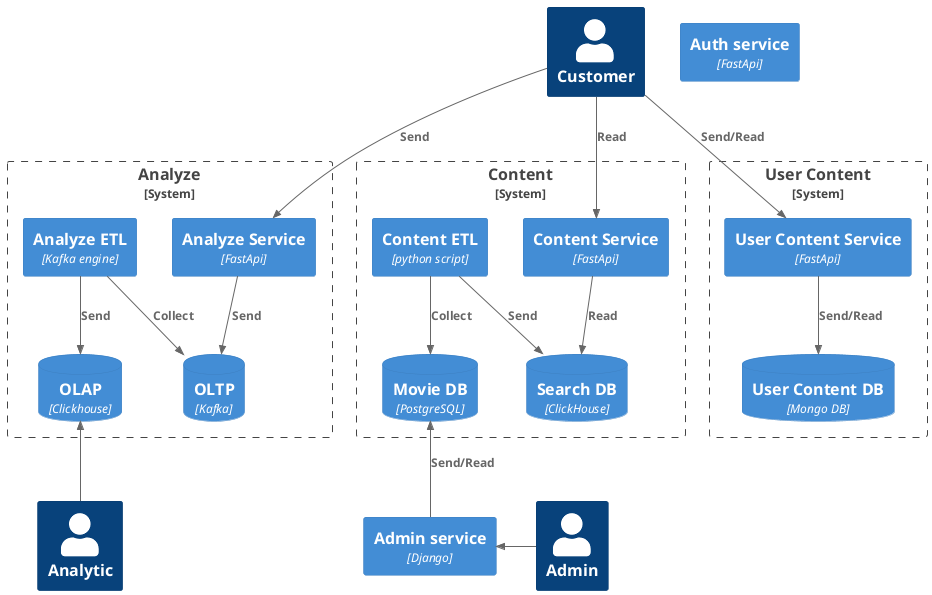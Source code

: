 @startuml to_be
!include <C4/C4_Container>
HIDE_STEREOTYPE()

Person(user, "Customer")
Person(admin, "Admin")
Person(analytic, "Analytic")

System_Boundary(analyze_system, "Analyze") {
    Container(analyze_service, "Analyze Service", "FastApi")
    Container(analyze_etl, "Analyze ETL", "Kafka engine")
    ContainerDb(oltp, "OLTP", "Kafka")
    ContainerDb(olap, "OLAP", "Clickhouse")
}

System_Boundary(content_system, "Content") {
    Container(content_service, "Content Service", "FastApi")
    Container(content_etl, "Content ETL", "python script")
    ContainerDb(search_db, "Search DB", "ClickHouse")
    ContainerDb(movie_db, "Movie DB", "PostgreSQL")
}

System_Boundary(user_content_system, "User Content") {
    Container(user_content_service, "User Content Service", "FastApi")
    ContainerDb(user_db, "User Content DB", "Mongo DB")
}

Container(admin_service, "Admin service", "Django")
Container(auth_service, "Auth service", "FastApi")

Rel(analyze_service, oltp, "Send")
Rel(analyze_etl, oltp, "Collect")
Rel(analyze_etl, olap, "Send")

Rel(content_service, search_db, "Read")
Rel(content_etl, search_db, "Send")
Rel(content_etl, movie_db, "Collect")

Rel(user_content_service, user_db, "Send/Read")

Rel(user, analyze_service, "Send")
Rel(user, content_service, "Read")
Rel(user, user_content_service, "Send/Read")

Rel_U(analytic, olap, " ")

Rel_L(admin, admin_service, " ")
Rel_U(admin_service, movie_db, "Send/Read")



@enduml